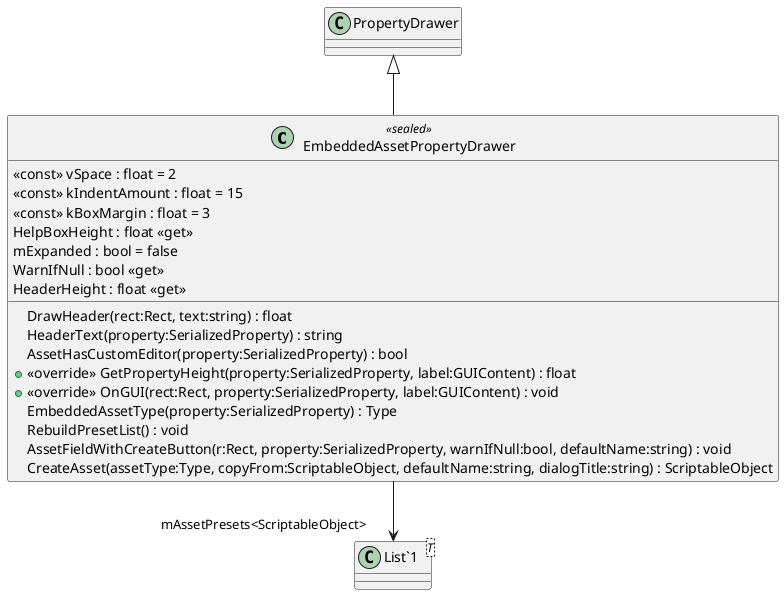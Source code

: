 @startuml
class EmbeddedAssetPropertyDrawer <<sealed>> {
    <<const>> vSpace : float = 2
    <<const>> kIndentAmount : float = 15
    <<const>> kBoxMargin : float = 3
    HelpBoxHeight : float <<get>>
    mExpanded : bool = false
    WarnIfNull : bool <<get>>
    HeaderHeight : float <<get>>
    DrawHeader(rect:Rect, text:string) : float
    HeaderText(property:SerializedProperty) : string
    AssetHasCustomEditor(property:SerializedProperty) : bool
    + <<override>> GetPropertyHeight(property:SerializedProperty, label:GUIContent) : float
    + <<override>> OnGUI(rect:Rect, property:SerializedProperty, label:GUIContent) : void
    EmbeddedAssetType(property:SerializedProperty) : Type
    RebuildPresetList() : void
    AssetFieldWithCreateButton(r:Rect, property:SerializedProperty, warnIfNull:bool, defaultName:string) : void
    CreateAsset(assetType:Type, copyFrom:ScriptableObject, defaultName:string, dialogTitle:string) : ScriptableObject
}
class "List`1"<T> {
}
PropertyDrawer <|-- EmbeddedAssetPropertyDrawer
EmbeddedAssetPropertyDrawer --> "mAssetPresets<ScriptableObject>" "List`1"
@enduml
